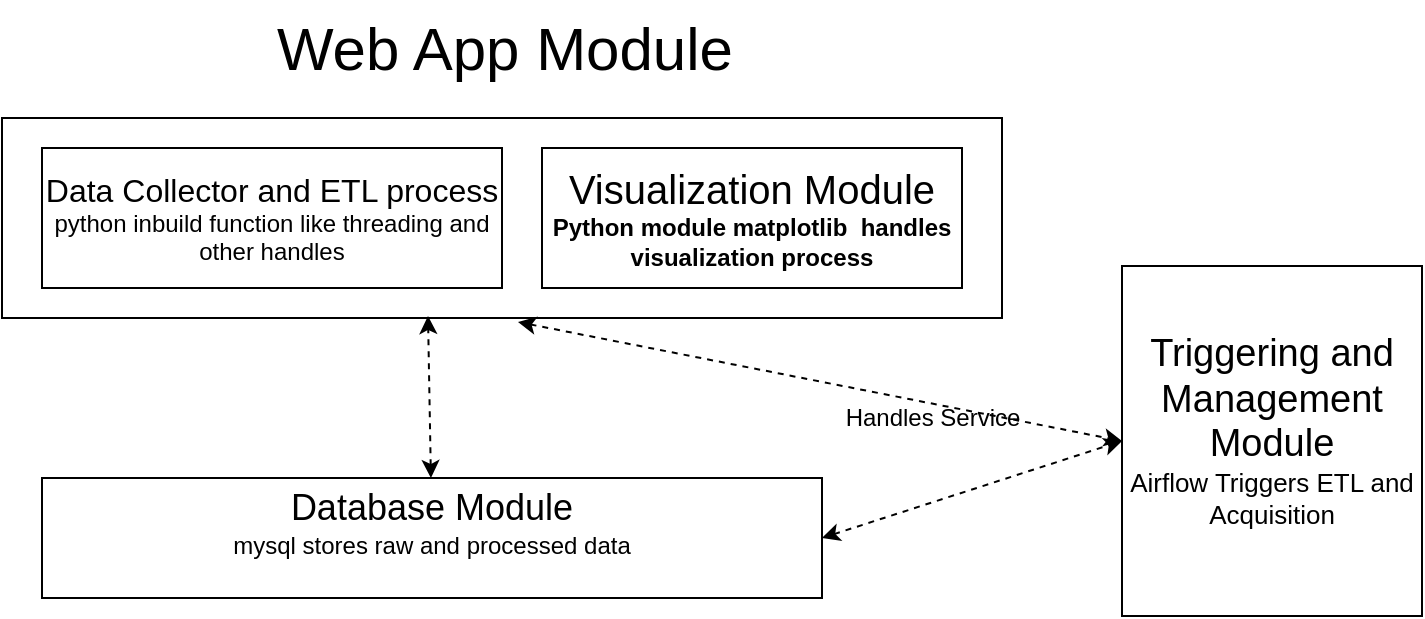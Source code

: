 <mxfile version="24.7.12">
  <diagram name="Page-1" id="ZZ8q9-yptv7bQm0k6y6k">
    <mxGraphModel dx="880" dy="481" grid="0" gridSize="10" guides="1" tooltips="1" connect="1" arrows="1" fold="1" page="1" pageScale="1" pageWidth="850" pageHeight="1100" math="0" shadow="0">
      <root>
        <mxCell id="0" />
        <mxCell id="1" parent="0" />
        <mxCell id="yTRN8KXDLpD-T7E1okME-1" value="" style="rounded=0;whiteSpace=wrap;html=1;" parent="1" vertex="1">
          <mxGeometry x="80" y="90" width="500" height="100" as="geometry" />
        </mxCell>
        <mxCell id="yTRN8KXDLpD-T7E1okME-2" value="&lt;font style=&quot;font-size: 30px;&quot;&gt;Web App Module&lt;br&gt;&lt;/font&gt;" style="text;html=1;align=center;verticalAlign=middle;resizable=0;points=[];autosize=1;strokeColor=none;fillColor=none;" parent="1" vertex="1">
          <mxGeometry x="207" y="31" width="247" height="48" as="geometry" />
        </mxCell>
        <mxCell id="yTRN8KXDLpD-T7E1okME-3" value="&lt;div&gt;&lt;font style=&quot;font-size: 16px;&quot;&gt;Data Collector and ETL process&lt;/font&gt;&lt;br&gt;&lt;/div&gt;python inbuild function like threading and other handles" style="rounded=0;whiteSpace=wrap;html=1;" parent="1" vertex="1">
          <mxGeometry x="100" y="105" width="230" height="70" as="geometry" />
        </mxCell>
        <mxCell id="yTRN8KXDLpD-T7E1okME-4" value="&lt;div style=&quot;font-size: 20px;&quot;&gt;Visualization Module&lt;br&gt;&lt;/div&gt;&lt;div style=&quot;&quot;&gt;&lt;strong&gt;Python module matplotlib&amp;nbsp; handles visualization process&lt;br&gt;&lt;/strong&gt;&lt;/div&gt;" style="rounded=0;whiteSpace=wrap;html=1;" parent="1" vertex="1">
          <mxGeometry x="350" y="105" width="210" height="70" as="geometry" />
        </mxCell>
        <mxCell id="yTRN8KXDLpD-T7E1okME-6" value="&lt;div&gt;&lt;font style=&quot;font-size: 18px;&quot;&gt;Database Module&lt;/font&gt;&lt;/div&gt;&lt;div&gt;mysql stores raw and processed data&lt;br&gt;&lt;br&gt;&lt;style type=&quot;text/css&quot;&gt;p { color: #000000; line-height: 115%; text-align: left; orphans: 2; widows: 2; margin-bottom: 0.1in; direction: ltr; background: transparent }p.western { font-family: &quot;Arial&quot;, serif; font-size: 11pt; so-language: en-US }p.cjk { font-family: &quot;Arial&quot;; font-size: 11pt; so-language: zh-CN }p.ctl { font-family: &quot;Arial&quot;; font-size: 11pt; so-language: hi-IN }a:link { color: #000080; text-decoration: underline }&lt;/style&gt;&lt;/div&gt;" style="rounded=0;whiteSpace=wrap;html=1;" parent="1" vertex="1">
          <mxGeometry x="100" y="270" width="390" height="60" as="geometry" />
        </mxCell>
        <mxCell id="yTRN8KXDLpD-T7E1okME-17" value="&lt;div style=&quot;font-size: 18px;&quot;&gt;&lt;span&gt;&lt;font style=&quot;font-size: 19px;&quot;&gt;Triggering and Management Module&lt;/font&gt;&lt;/span&gt;&lt;br&gt;&lt;/div&gt;&lt;div style=&quot;font-size: 13px;&quot;&gt;&lt;font style=&quot;font-size: 13px;&quot;&gt;Airflow Triggers ETL and Acquisition&lt;font style=&quot;font-size: 13px;&quot;&gt;&lt;br&gt;&lt;/font&gt;&lt;/font&gt;&lt;/div&gt;&lt;div style=&quot;font-size: 10px;&quot;&gt;&lt;font style=&quot;font-size: 10px;&quot;&gt;&lt;br&gt;&lt;/font&gt;&lt;/div&gt;" style="rounded=0;whiteSpace=wrap;html=1;" parent="1" vertex="1">
          <mxGeometry x="640" y="164" width="150" height="175" as="geometry" />
        </mxCell>
        <mxCell id="yTRN8KXDLpD-T7E1okME-19" value="" style="endArrow=classic;startArrow=classic;html=1;rounded=0;dashed=1;exitX=1;exitY=0.5;exitDx=0;exitDy=0;entryX=0;entryY=0.5;entryDx=0;entryDy=0;" parent="1" source="yTRN8KXDLpD-T7E1okME-6" target="yTRN8KXDLpD-T7E1okME-17" edge="1">
          <mxGeometry width="50" height="50" relative="1" as="geometry">
            <mxPoint x="400" y="280" as="sourcePoint" />
            <mxPoint x="450" y="230" as="targetPoint" />
          </mxGeometry>
        </mxCell>
        <mxCell id="yTRN8KXDLpD-T7E1okME-20" value="" style="endArrow=classic;startArrow=classic;html=1;rounded=0;dashed=1;exitX=0.516;exitY=1.02;exitDx=0;exitDy=0;entryX=0;entryY=0.5;entryDx=0;entryDy=0;exitPerimeter=0;" parent="1" source="yTRN8KXDLpD-T7E1okME-1" target="yTRN8KXDLpD-T7E1okME-17" edge="1">
          <mxGeometry width="50" height="50" relative="1" as="geometry">
            <mxPoint x="500" y="310" as="sourcePoint" />
            <mxPoint x="650" y="250" as="targetPoint" />
          </mxGeometry>
        </mxCell>
        <mxCell id="yTRN8KXDLpD-T7E1okME-21" value="Handles Service" style="text;html=1;align=center;verticalAlign=middle;resizable=0;points=[];autosize=1;strokeColor=none;fillColor=none;" parent="1" vertex="1">
          <mxGeometry x="490" y="225" width="110" height="30" as="geometry" />
        </mxCell>
        <mxCell id="-apRGonFybBq35Q8NU8_-1" value="" style="endArrow=classic;startArrow=classic;html=1;rounded=0;entryX=0.426;entryY=0.99;entryDx=0;entryDy=0;entryPerimeter=0;dashed=1;" edge="1" parent="1" source="yTRN8KXDLpD-T7E1okME-6" target="yTRN8KXDLpD-T7E1okME-1">
          <mxGeometry width="50" height="50" relative="1" as="geometry">
            <mxPoint x="399" y="282" as="sourcePoint" />
            <mxPoint x="449" y="232" as="targetPoint" />
          </mxGeometry>
        </mxCell>
      </root>
    </mxGraphModel>
  </diagram>
</mxfile>
